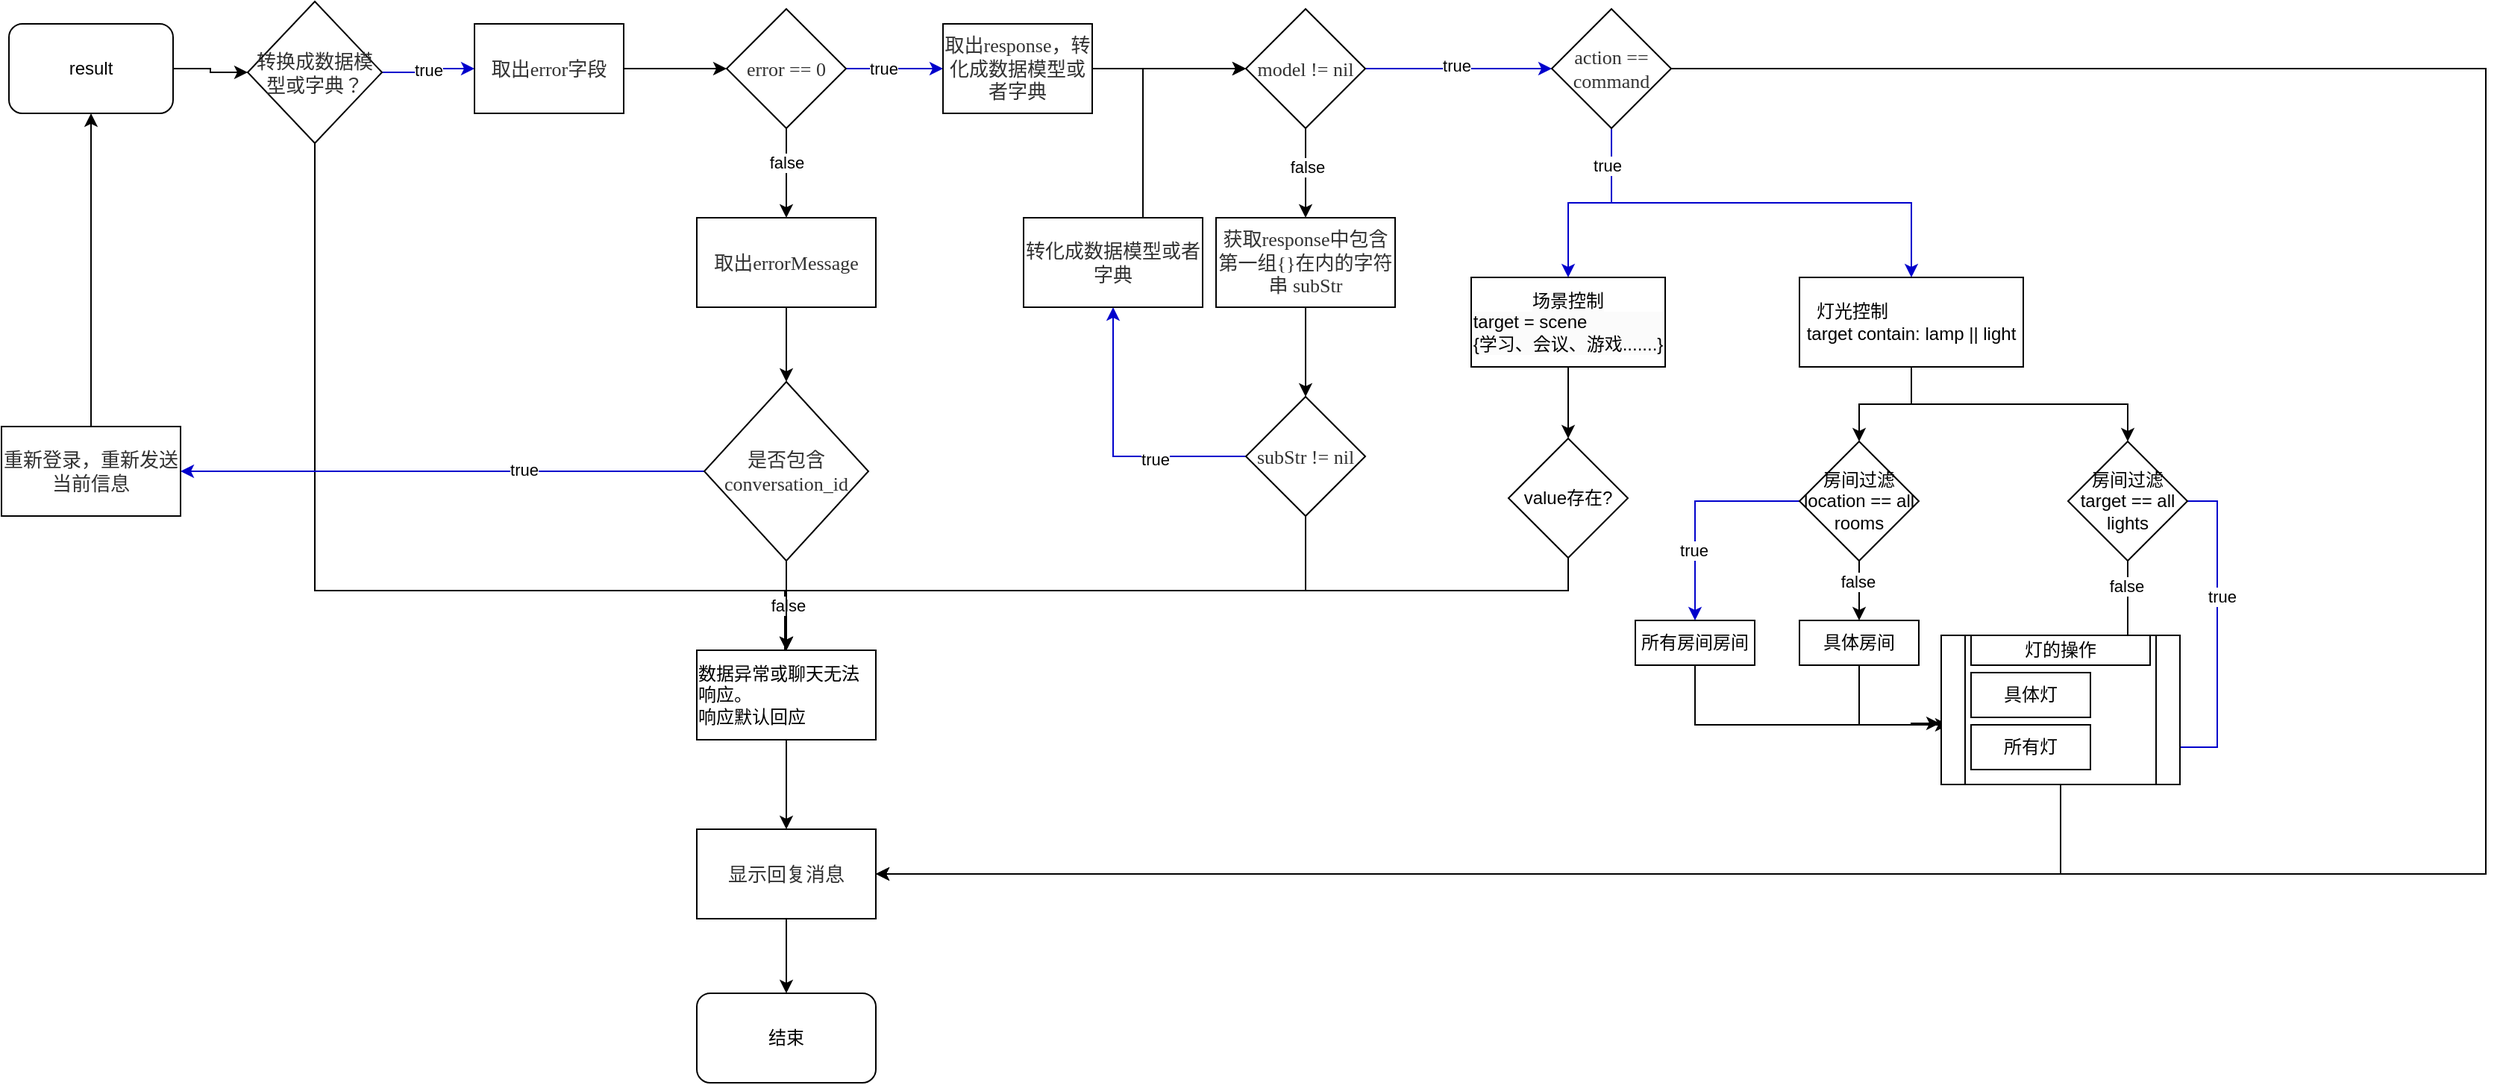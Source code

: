 <mxfile version="21.2.9" type="github">
  <diagram name="Page-1" id="74e2e168-ea6b-b213-b513-2b3c1d86103e">
    <mxGraphModel dx="1620" dy="746" grid="1" gridSize="10" guides="1" tooltips="1" connect="1" arrows="1" fold="1" page="1" pageScale="1" pageWidth="1100" pageHeight="850" background="none" math="0" shadow="0">
      <root>
        <mxCell id="0" />
        <mxCell id="1" parent="0" />
        <mxCell id="n0jJVnxUDAGsLWo01qbZ-8" value="" style="edgeStyle=orthogonalEdgeStyle;rounded=0;orthogonalLoop=1;jettySize=auto;html=1;" edge="1" parent="1" source="n0jJVnxUDAGsLWo01qbZ-2" target="n0jJVnxUDAGsLWo01qbZ-5">
          <mxGeometry relative="1" as="geometry" />
        </mxCell>
        <mxCell id="n0jJVnxUDAGsLWo01qbZ-2" value="result" style="rounded=1;whiteSpace=wrap;html=1;" vertex="1" parent="1">
          <mxGeometry x="60" y="40" width="110" height="60" as="geometry" />
        </mxCell>
        <mxCell id="n0jJVnxUDAGsLWo01qbZ-11" value="true" style="edgeStyle=orthogonalEdgeStyle;rounded=0;orthogonalLoop=1;jettySize=auto;html=1;strokeColor=#0000CC;" edge="1" parent="1" source="n0jJVnxUDAGsLWo01qbZ-5" target="n0jJVnxUDAGsLWo01qbZ-9">
          <mxGeometry relative="1" as="geometry" />
        </mxCell>
        <mxCell id="n0jJVnxUDAGsLWo01qbZ-34" style="edgeStyle=orthogonalEdgeStyle;rounded=0;orthogonalLoop=1;jettySize=auto;html=1;entryX=0;entryY=0.5;entryDx=0;entryDy=0;" edge="1" parent="1" source="n0jJVnxUDAGsLWo01qbZ-5" target="n0jJVnxUDAGsLWo01qbZ-28">
          <mxGeometry relative="1" as="geometry">
            <Array as="points">
              <mxPoint x="265" y="420" />
              <mxPoint x="580" y="420" />
              <mxPoint x="580" y="490" />
            </Array>
          </mxGeometry>
        </mxCell>
        <mxCell id="n0jJVnxUDAGsLWo01qbZ-5" value="&lt;meta charset=&quot;utf-8&quot;&gt;&lt;span style=&quot;color: rgb(50, 50, 50); font-family: 微软雅黑; font-size: 13px; font-style: normal; font-variant-ligatures: normal; font-variant-caps: normal; font-weight: 400; letter-spacing: normal; orphans: 2; text-align: center; text-indent: 0px; text-transform: none; widows: 2; word-spacing: 0px; -webkit-text-stroke-width: 0px; caret-color: rgb(50, 50, 50); background-color: rgba(255, 255, 255, 0.01); text-decoration-thickness: initial; text-decoration-style: initial; text-decoration-color: initial; float: none; display: inline !important;&quot;&gt;转换成数据模型或字典？&lt;/span&gt;" style="rhombus;whiteSpace=wrap;html=1;" vertex="1" parent="1">
          <mxGeometry x="220" y="25" width="90" height="95" as="geometry" />
        </mxCell>
        <mxCell id="n0jJVnxUDAGsLWo01qbZ-17" value="" style="edgeStyle=orthogonalEdgeStyle;rounded=0;orthogonalLoop=1;jettySize=auto;html=1;" edge="1" parent="1" source="n0jJVnxUDAGsLWo01qbZ-9" target="n0jJVnxUDAGsLWo01qbZ-12">
          <mxGeometry relative="1" as="geometry" />
        </mxCell>
        <mxCell id="n0jJVnxUDAGsLWo01qbZ-9" value="&lt;meta charset=&quot;utf-8&quot;&gt;&lt;span style=&quot;caret-color: rgb(50, 50, 50); color: rgb(50, 50, 50); font-family: 微软雅黑; font-size: 13px; font-style: normal; font-variant-caps: normal; font-weight: 400; letter-spacing: normal; text-align: center; text-indent: 0px; text-transform: none; word-spacing: 0px; text-size-adjust: auto; -webkit-text-stroke-width: 0px; background-color: rgba(255, 255, 255, 0.01); text-decoration: none; float: none; display: inline !important;&quot;&gt;取出error字段&lt;/span&gt;" style="rounded=0;whiteSpace=wrap;html=1;" vertex="1" parent="1">
          <mxGeometry x="372" y="40" width="100" height="60" as="geometry" />
        </mxCell>
        <mxCell id="n0jJVnxUDAGsLWo01qbZ-18" value="" style="edgeStyle=orthogonalEdgeStyle;rounded=0;orthogonalLoop=1;jettySize=auto;html=1;strokeColor=#0000CC;" edge="1" parent="1" source="n0jJVnxUDAGsLWo01qbZ-12" target="n0jJVnxUDAGsLWo01qbZ-13">
          <mxGeometry relative="1" as="geometry" />
        </mxCell>
        <mxCell id="n0jJVnxUDAGsLWo01qbZ-48" value="true" style="edgeLabel;html=1;align=center;verticalAlign=middle;resizable=0;points=[];" vertex="1" connectable="0" parent="n0jJVnxUDAGsLWo01qbZ-18">
          <mxGeometry x="-0.231" relative="1" as="geometry">
            <mxPoint as="offset" />
          </mxGeometry>
        </mxCell>
        <mxCell id="n0jJVnxUDAGsLWo01qbZ-22" value="" style="edgeStyle=orthogonalEdgeStyle;rounded=0;orthogonalLoop=1;jettySize=auto;html=1;" edge="1" parent="1" source="n0jJVnxUDAGsLWo01qbZ-12" target="n0jJVnxUDAGsLWo01qbZ-21">
          <mxGeometry relative="1" as="geometry" />
        </mxCell>
        <mxCell id="n0jJVnxUDAGsLWo01qbZ-52" value="false" style="edgeLabel;html=1;align=center;verticalAlign=middle;resizable=0;points=[];" vertex="1" connectable="0" parent="n0jJVnxUDAGsLWo01qbZ-22">
          <mxGeometry x="-0.233" relative="1" as="geometry">
            <mxPoint as="offset" />
          </mxGeometry>
        </mxCell>
        <mxCell id="n0jJVnxUDAGsLWo01qbZ-12" value="&lt;meta charset=&quot;utf-8&quot;&gt;&lt;span style=&quot;caret-color: rgb(50, 50, 50); color: rgb(50, 50, 50); font-family: 微软雅黑; font-size: 13px; font-style: normal; font-variant-caps: normal; font-weight: 400; letter-spacing: normal; text-align: center; text-indent: 0px; text-transform: none; word-spacing: 0px; text-size-adjust: auto; -webkit-text-stroke-width: 0px; background-color: rgba(255, 255, 255, 0.01); text-decoration: none; float: none; display: inline !important;&quot;&gt;error == 0&lt;/span&gt;" style="rhombus;whiteSpace=wrap;html=1;" vertex="1" parent="1">
          <mxGeometry x="541" y="30" width="80" height="80" as="geometry" />
        </mxCell>
        <mxCell id="n0jJVnxUDAGsLWo01qbZ-19" value="" style="edgeStyle=orthogonalEdgeStyle;rounded=0;orthogonalLoop=1;jettySize=auto;html=1;" edge="1" parent="1" source="n0jJVnxUDAGsLWo01qbZ-13" target="n0jJVnxUDAGsLWo01qbZ-14">
          <mxGeometry relative="1" as="geometry" />
        </mxCell>
        <mxCell id="n0jJVnxUDAGsLWo01qbZ-13" value="&lt;meta charset=&quot;utf-8&quot;&gt;&lt;span style=&quot;caret-color: rgb(50, 50, 50); color: rgb(50, 50, 50); font-family: 微软雅黑; font-size: 13px; font-style: normal; font-variant-caps: normal; font-weight: 400; letter-spacing: normal; text-align: center; text-indent: 0px; text-transform: none; word-spacing: 0px; text-size-adjust: auto; -webkit-text-stroke-width: 0px; background-color: rgba(255, 255, 255, 0.01); text-decoration: none; float: none; display: inline !important;&quot;&gt;取出response，转化成数据模型或者字典&lt;/span&gt;" style="rounded=0;whiteSpace=wrap;html=1;" vertex="1" parent="1">
          <mxGeometry x="686" y="40" width="100" height="60" as="geometry" />
        </mxCell>
        <mxCell id="n0jJVnxUDAGsLWo01qbZ-20" value="" style="edgeStyle=orthogonalEdgeStyle;rounded=0;orthogonalLoop=1;jettySize=auto;html=1;strokeColor=#0000CC;" edge="1" parent="1" source="n0jJVnxUDAGsLWo01qbZ-14" target="n0jJVnxUDAGsLWo01qbZ-15">
          <mxGeometry relative="1" as="geometry" />
        </mxCell>
        <mxCell id="n0jJVnxUDAGsLWo01qbZ-49" value="true" style="edgeLabel;html=1;align=center;verticalAlign=middle;resizable=0;points=[];" vertex="1" connectable="0" parent="n0jJVnxUDAGsLWo01qbZ-20">
          <mxGeometry x="-0.024" y="2" relative="1" as="geometry">
            <mxPoint as="offset" />
          </mxGeometry>
        </mxCell>
        <mxCell id="n0jJVnxUDAGsLWo01qbZ-40" value="" style="edgeStyle=orthogonalEdgeStyle;rounded=0;orthogonalLoop=1;jettySize=auto;html=1;" edge="1" parent="1" source="n0jJVnxUDAGsLWo01qbZ-14" target="n0jJVnxUDAGsLWo01qbZ-39">
          <mxGeometry relative="1" as="geometry" />
        </mxCell>
        <mxCell id="n0jJVnxUDAGsLWo01qbZ-53" value="false" style="edgeLabel;html=1;align=center;verticalAlign=middle;resizable=0;points=[];" vertex="1" connectable="0" parent="n0jJVnxUDAGsLWo01qbZ-40">
          <mxGeometry x="-0.133" y="1" relative="1" as="geometry">
            <mxPoint as="offset" />
          </mxGeometry>
        </mxCell>
        <mxCell id="n0jJVnxUDAGsLWo01qbZ-14" value="&lt;meta charset=&quot;utf-8&quot;&gt;&lt;span style=&quot;caret-color: rgb(50, 50, 50); color: rgb(50, 50, 50); font-family: 微软雅黑; font-size: 13px; font-style: normal; font-variant-caps: normal; font-weight: 400; letter-spacing: normal; text-align: center; text-indent: 0px; text-transform: none; word-spacing: 0px; text-size-adjust: auto; -webkit-text-stroke-width: 0px; background-color: rgba(255, 255, 255, 0.01); text-decoration: none; float: none; display: inline !important;&quot;&gt;model != nil&lt;/span&gt;" style="rhombus;whiteSpace=wrap;html=1;" vertex="1" parent="1">
          <mxGeometry x="889" y="30" width="80" height="80" as="geometry" />
        </mxCell>
        <mxCell id="n0jJVnxUDAGsLWo01qbZ-69" style="edgeStyle=orthogonalEdgeStyle;rounded=0;orthogonalLoop=1;jettySize=auto;html=1;exitX=0.5;exitY=1;exitDx=0;exitDy=0;entryX=0.5;entryY=0;entryDx=0;entryDy=0;strokeColor=#0000CC;" edge="1" parent="1" source="n0jJVnxUDAGsLWo01qbZ-15" target="n0jJVnxUDAGsLWo01qbZ-60">
          <mxGeometry relative="1" as="geometry" />
        </mxCell>
        <mxCell id="n0jJVnxUDAGsLWo01qbZ-70" style="edgeStyle=orthogonalEdgeStyle;rounded=0;orthogonalLoop=1;jettySize=auto;html=1;exitX=0.5;exitY=1;exitDx=0;exitDy=0;entryX=0.5;entryY=0;entryDx=0;entryDy=0;strokeColor=#0000CC;" edge="1" parent="1" source="n0jJVnxUDAGsLWo01qbZ-15" target="n0jJVnxUDAGsLWo01qbZ-61">
          <mxGeometry relative="1" as="geometry" />
        </mxCell>
        <mxCell id="n0jJVnxUDAGsLWo01qbZ-72" value="true" style="edgeLabel;html=1;align=center;verticalAlign=middle;resizable=0;points=[];" vertex="1" connectable="0" parent="n0jJVnxUDAGsLWo01qbZ-70">
          <mxGeometry x="-0.834" y="-3" relative="1" as="geometry">
            <mxPoint as="offset" />
          </mxGeometry>
        </mxCell>
        <mxCell id="n0jJVnxUDAGsLWo01qbZ-73" style="edgeStyle=orthogonalEdgeStyle;rounded=0;orthogonalLoop=1;jettySize=auto;html=1;exitX=1;exitY=0.5;exitDx=0;exitDy=0;entryX=1;entryY=0.5;entryDx=0;entryDy=0;" edge="1" parent="1" source="n0jJVnxUDAGsLWo01qbZ-15" target="n0jJVnxUDAGsLWo01qbZ-35">
          <mxGeometry relative="1" as="geometry">
            <Array as="points">
              <mxPoint x="1720" y="70" />
              <mxPoint x="1720" y="610" />
            </Array>
          </mxGeometry>
        </mxCell>
        <mxCell id="n0jJVnxUDAGsLWo01qbZ-15" value="&lt;meta charset=&quot;utf-8&quot;&gt;&lt;span style=&quot;caret-color: rgb(50, 50, 50); color: rgb(50, 50, 50); font-family: 微软雅黑; font-size: 13px; font-style: normal; font-variant-caps: normal; font-weight: 400; letter-spacing: normal; text-align: center; text-indent: 0px; text-transform: none; word-spacing: 0px; text-size-adjust: auto; -webkit-text-stroke-width: 0px; background-color: rgba(255, 255, 255, 0.01); text-decoration: none; float: none; display: inline !important;&quot;&gt;action == command&lt;/span&gt;" style="rhombus;whiteSpace=wrap;html=1;" vertex="1" parent="1">
          <mxGeometry x="1094" y="30" width="80" height="80" as="geometry" />
        </mxCell>
        <mxCell id="n0jJVnxUDAGsLWo01qbZ-24" value="" style="edgeStyle=orthogonalEdgeStyle;rounded=0;orthogonalLoop=1;jettySize=auto;html=1;" edge="1" parent="1" source="n0jJVnxUDAGsLWo01qbZ-21" target="n0jJVnxUDAGsLWo01qbZ-23">
          <mxGeometry relative="1" as="geometry" />
        </mxCell>
        <mxCell id="n0jJVnxUDAGsLWo01qbZ-21" value="&lt;meta charset=&quot;utf-8&quot;&gt;&lt;span style=&quot;caret-color: rgb(50, 50, 50); color: rgb(50, 50, 50); font-family: 微软雅黑; font-size: 13px; font-style: normal; font-variant-caps: normal; font-weight: 400; letter-spacing: normal; text-align: center; text-indent: 0px; text-transform: none; word-spacing: 0px; text-size-adjust: auto; -webkit-text-stroke-width: 0px; background-color: rgba(255, 255, 255, 0.01); text-decoration: none; float: none; display: inline !important;&quot;&gt;取出errorMessage&lt;/span&gt;" style="rounded=0;whiteSpace=wrap;html=1;" vertex="1" parent="1">
          <mxGeometry x="521" y="170" width="120" height="60" as="geometry" />
        </mxCell>
        <mxCell id="n0jJVnxUDAGsLWo01qbZ-26" value="" style="edgeStyle=orthogonalEdgeStyle;rounded=0;orthogonalLoop=1;jettySize=auto;html=1;strokeColor=#0000CC;" edge="1" parent="1" source="n0jJVnxUDAGsLWo01qbZ-23" target="n0jJVnxUDAGsLWo01qbZ-25">
          <mxGeometry relative="1" as="geometry" />
        </mxCell>
        <mxCell id="n0jJVnxUDAGsLWo01qbZ-50" value="true" style="edgeLabel;html=1;align=center;verticalAlign=middle;resizable=0;points=[];" vertex="1" connectable="0" parent="n0jJVnxUDAGsLWo01qbZ-26">
          <mxGeometry x="-0.31" y="-1" relative="1" as="geometry">
            <mxPoint as="offset" />
          </mxGeometry>
        </mxCell>
        <mxCell id="n0jJVnxUDAGsLWo01qbZ-29" value="" style="edgeStyle=orthogonalEdgeStyle;rounded=0;orthogonalLoop=1;jettySize=auto;html=1;" edge="1" parent="1" source="n0jJVnxUDAGsLWo01qbZ-23" target="n0jJVnxUDAGsLWo01qbZ-28">
          <mxGeometry relative="1" as="geometry" />
        </mxCell>
        <mxCell id="n0jJVnxUDAGsLWo01qbZ-51" value="" style="edgeStyle=orthogonalEdgeStyle;rounded=0;orthogonalLoop=1;jettySize=auto;html=1;" edge="1" parent="1" source="n0jJVnxUDAGsLWo01qbZ-23" target="n0jJVnxUDAGsLWo01qbZ-28">
          <mxGeometry relative="1" as="geometry" />
        </mxCell>
        <mxCell id="n0jJVnxUDAGsLWo01qbZ-23" value="&lt;meta charset=&quot;utf-8&quot;&gt;&lt;span style=&quot;caret-color: rgb(50, 50, 50); color: rgb(50, 50, 50); font-family: 微软雅黑; font-size: 13px; font-style: normal; font-variant-caps: normal; font-weight: 400; letter-spacing: normal; text-align: center; text-indent: 0px; text-transform: none; word-spacing: 0px; text-size-adjust: auto; -webkit-text-stroke-width: 0px; background-color: rgba(255, 255, 255, 0.01); text-decoration: none; float: none; display: inline !important;&quot;&gt;是否包含conversation_id&lt;/span&gt;" style="rhombus;whiteSpace=wrap;html=1;" vertex="1" parent="1">
          <mxGeometry x="526" y="280" width="110" height="120" as="geometry" />
        </mxCell>
        <mxCell id="n0jJVnxUDAGsLWo01qbZ-27" style="edgeStyle=orthogonalEdgeStyle;rounded=0;orthogonalLoop=1;jettySize=auto;html=1;entryX=0.5;entryY=1;entryDx=0;entryDy=0;" edge="1" parent="1" source="n0jJVnxUDAGsLWo01qbZ-25" target="n0jJVnxUDAGsLWo01qbZ-2">
          <mxGeometry relative="1" as="geometry" />
        </mxCell>
        <mxCell id="n0jJVnxUDAGsLWo01qbZ-25" value="&lt;meta charset=&quot;utf-8&quot;&gt;&lt;span style=&quot;caret-color: rgb(50, 50, 50); color: rgb(50, 50, 50); font-family: 微软雅黑; font-size: 13px; font-style: normal; font-variant-caps: normal; font-weight: 400; letter-spacing: normal; text-align: center; text-indent: 0px; text-transform: none; word-spacing: 0px; text-size-adjust: auto; -webkit-text-stroke-width: 0px; background-color: rgba(255, 255, 255, 0.01); text-decoration: none; float: none; display: inline !important;&quot;&gt;重新登录，重新发送当前信息&lt;/span&gt;" style="rounded=0;whiteSpace=wrap;html=1;" vertex="1" parent="1">
          <mxGeometry x="55" y="310" width="120" height="60" as="geometry" />
        </mxCell>
        <mxCell id="n0jJVnxUDAGsLWo01qbZ-36" value="" style="edgeStyle=orthogonalEdgeStyle;rounded=0;orthogonalLoop=1;jettySize=auto;html=1;" edge="1" parent="1" source="n0jJVnxUDAGsLWo01qbZ-28" target="n0jJVnxUDAGsLWo01qbZ-35">
          <mxGeometry relative="1" as="geometry" />
        </mxCell>
        <mxCell id="n0jJVnxUDAGsLWo01qbZ-28" value="&lt;meta charset=&quot;utf-8&quot;&gt;&lt;div style=&quot;caret-color: rgb(0, 0, 0); color: rgb(0, 0, 0); font-style: normal; font-variant-caps: normal; font-weight: 400; letter-spacing: normal; text-align: start; text-indent: 0px; text-transform: none; word-spacing: 0px; text-size-adjust: auto; -webkit-text-stroke-width: 0px; text-decoration: none;&quot; class=&quot;mind-clipboard&quot;&gt;数据异常或聊天无法响应。&lt;div&gt;响应默认回应&lt;/div&gt;&lt;/div&gt;" style="rounded=0;whiteSpace=wrap;html=1;" vertex="1" parent="1">
          <mxGeometry x="521" y="460" width="120" height="60" as="geometry" />
        </mxCell>
        <mxCell id="n0jJVnxUDAGsLWo01qbZ-38" value="" style="edgeStyle=orthogonalEdgeStyle;rounded=0;orthogonalLoop=1;jettySize=auto;html=1;" edge="1" parent="1" source="n0jJVnxUDAGsLWo01qbZ-35" target="n0jJVnxUDAGsLWo01qbZ-37">
          <mxGeometry relative="1" as="geometry" />
        </mxCell>
        <mxCell id="n0jJVnxUDAGsLWo01qbZ-35" value="&lt;meta charset=&quot;utf-8&quot;&gt;&lt;span style=&quot;caret-color: rgb(50, 50, 50); color: rgb(50, 50, 50); font-family: 微软雅黑; font-size: 13px; font-style: normal; font-variant-caps: normal; font-weight: 400; letter-spacing: normal; text-align: center; text-indent: 0px; text-transform: none; word-spacing: 0px; text-size-adjust: auto; -webkit-text-stroke-width: 0px; background-color: rgba(255, 255, 255, 0.01); text-decoration: none; float: none; display: inline !important;&quot;&gt;显示回复消息&lt;/span&gt;" style="rounded=0;whiteSpace=wrap;html=1;" vertex="1" parent="1">
          <mxGeometry x="521" y="580" width="120" height="60" as="geometry" />
        </mxCell>
        <mxCell id="n0jJVnxUDAGsLWo01qbZ-37" value="结束" style="rounded=1;whiteSpace=wrap;html=1;" vertex="1" parent="1">
          <mxGeometry x="521" y="690" width="120" height="60" as="geometry" />
        </mxCell>
        <mxCell id="n0jJVnxUDAGsLWo01qbZ-42" value="" style="edgeStyle=orthogonalEdgeStyle;rounded=0;orthogonalLoop=1;jettySize=auto;html=1;" edge="1" parent="1" source="n0jJVnxUDAGsLWo01qbZ-39" target="n0jJVnxUDAGsLWo01qbZ-41">
          <mxGeometry relative="1" as="geometry" />
        </mxCell>
        <mxCell id="n0jJVnxUDAGsLWo01qbZ-39" value="&lt;span style=&quot;caret-color: rgb(50, 50, 50); color: rgb(50, 50, 50); font-family: 微软雅黑; font-size: 13px; font-style: normal; font-variant-caps: normal; font-weight: 400; letter-spacing: normal; text-align: center; text-indent: 0px; text-transform: none; word-spacing: 0px; text-size-adjust: auto; -webkit-text-stroke-width: 0px; background-color: rgba(255, 255, 255, 0.01); text-decoration: none; float: none; display: inline !important;&quot;&gt;获取response中包含第一组{}在内的字符串 subStr&lt;/span&gt;" style="rounded=0;whiteSpace=wrap;html=1;" vertex="1" parent="1">
          <mxGeometry x="869" y="170" width="120" height="60" as="geometry" />
        </mxCell>
        <mxCell id="n0jJVnxUDAGsLWo01qbZ-45" style="edgeStyle=orthogonalEdgeStyle;rounded=0;orthogonalLoop=1;jettySize=auto;html=1;entryX=0.5;entryY=1;entryDx=0;entryDy=0;strokeColor=#0000CC;" edge="1" parent="1" source="n0jJVnxUDAGsLWo01qbZ-41" target="n0jJVnxUDAGsLWo01qbZ-44">
          <mxGeometry relative="1" as="geometry" />
        </mxCell>
        <mxCell id="n0jJVnxUDAGsLWo01qbZ-54" value="true" style="edgeLabel;html=1;align=center;verticalAlign=middle;resizable=0;points=[];" vertex="1" connectable="0" parent="n0jJVnxUDAGsLWo01qbZ-45">
          <mxGeometry x="-0.354" y="2" relative="1" as="geometry">
            <mxPoint as="offset" />
          </mxGeometry>
        </mxCell>
        <mxCell id="n0jJVnxUDAGsLWo01qbZ-55" style="edgeStyle=orthogonalEdgeStyle;rounded=0;orthogonalLoop=1;jettySize=auto;html=1;" edge="1" parent="1" source="n0jJVnxUDAGsLWo01qbZ-41" target="n0jJVnxUDAGsLWo01qbZ-28">
          <mxGeometry relative="1" as="geometry">
            <Array as="points">
              <mxPoint x="929" y="420" />
              <mxPoint x="581" y="420" />
            </Array>
          </mxGeometry>
        </mxCell>
        <mxCell id="n0jJVnxUDAGsLWo01qbZ-56" value="false" style="edgeLabel;html=1;align=center;verticalAlign=middle;resizable=0;points=[];" vertex="1" connectable="0" parent="n0jJVnxUDAGsLWo01qbZ-55">
          <mxGeometry x="0.863" y="1" relative="1" as="geometry">
            <mxPoint as="offset" />
          </mxGeometry>
        </mxCell>
        <mxCell id="n0jJVnxUDAGsLWo01qbZ-41" value="&lt;span style=&quot;caret-color: rgb(50, 50, 50); color: rgb(50, 50, 50); font-family: 微软雅黑; font-size: 13px; font-style: normal; font-variant-caps: normal; font-weight: 400; letter-spacing: normal; text-align: center; text-indent: 0px; text-transform: none; word-spacing: 0px; text-size-adjust: auto; -webkit-text-stroke-width: 0px; background-color: rgba(255, 255, 255, 0.01); text-decoration: none; float: none; display: inline !important;&quot;&gt;subStr != nil&lt;/span&gt;" style="rhombus;whiteSpace=wrap;html=1;" vertex="1" parent="1">
          <mxGeometry x="889" y="290" width="80" height="80" as="geometry" />
        </mxCell>
        <mxCell id="n0jJVnxUDAGsLWo01qbZ-46" style="edgeStyle=orthogonalEdgeStyle;rounded=0;orthogonalLoop=1;jettySize=auto;html=1;entryX=0;entryY=0.5;entryDx=0;entryDy=0;" edge="1" parent="1" target="n0jJVnxUDAGsLWo01qbZ-14">
          <mxGeometry relative="1" as="geometry">
            <mxPoint x="810" y="170" as="sourcePoint" />
            <Array as="points">
              <mxPoint x="820" y="170" />
              <mxPoint x="820" y="70" />
            </Array>
          </mxGeometry>
        </mxCell>
        <mxCell id="n0jJVnxUDAGsLWo01qbZ-44" value="&lt;meta charset=&quot;utf-8&quot;&gt;&lt;span style=&quot;caret-color: rgb(50, 50, 50); color: rgb(50, 50, 50); font-family: 微软雅黑; font-size: 13px; font-style: normal; font-variant-caps: normal; font-weight: 400; letter-spacing: normal; text-align: center; text-indent: 0px; text-transform: none; word-spacing: 0px; text-size-adjust: auto; -webkit-text-stroke-width: 0px; background-color: rgba(255, 255, 255, 0.01); text-decoration: none; float: none; display: inline !important;&quot;&gt;转化成数据模型或者字典&lt;/span&gt;" style="rounded=0;whiteSpace=wrap;html=1;" vertex="1" parent="1">
          <mxGeometry x="740" y="170" width="120" height="60" as="geometry" />
        </mxCell>
        <mxCell id="n0jJVnxUDAGsLWo01qbZ-67" value="" style="edgeStyle=orthogonalEdgeStyle;rounded=0;orthogonalLoop=1;jettySize=auto;html=1;" edge="1" parent="1" source="n0jJVnxUDAGsLWo01qbZ-60" target="n0jJVnxUDAGsLWo01qbZ-66">
          <mxGeometry relative="1" as="geometry" />
        </mxCell>
        <mxCell id="n0jJVnxUDAGsLWo01qbZ-60" value="&lt;meta charset=&quot;utf-8&quot;&gt;&lt;span style=&quot;color: rgb(0, 0, 0); font-family: Helvetica; font-size: 12px; font-style: normal; font-variant-ligatures: normal; font-variant-caps: normal; font-weight: 400; letter-spacing: normal; orphans: 2; text-align: start; text-indent: 0px; text-transform: none; widows: 2; word-spacing: 0px; -webkit-text-stroke-width: 0px; caret-color: rgb(0, 0, 0); background-color: rgb(251, 251, 251); text-decoration-thickness: initial; text-decoration-style: initial; text-decoration-color: initial; float: none; display: inline !important;&quot;&gt;场景控制&lt;/span&gt;&lt;div style=&quot;border-color: var(--border-color); color: rgb(0, 0, 0); font-family: Helvetica; font-size: 12px; font-style: normal; font-variant-ligatures: normal; font-variant-caps: normal; font-weight: 400; letter-spacing: normal; orphans: 2; text-align: start; text-indent: 0px; text-transform: none; widows: 2; word-spacing: 0px; -webkit-text-stroke-width: 0px; caret-color: rgb(0, 0, 0); background-color: rgb(251, 251, 251); text-decoration-thickness: initial; text-decoration-style: initial; text-decoration-color: initial;&quot;&gt;target =&amp;nbsp;scene&lt;/div&gt;&lt;div style=&quot;border-color: var(--border-color); color: rgb(0, 0, 0); font-family: Helvetica; font-size: 12px; font-style: normal; font-variant-ligatures: normal; font-variant-caps: normal; font-weight: 400; letter-spacing: normal; orphans: 2; text-align: start; text-indent: 0px; text-transform: none; widows: 2; word-spacing: 0px; -webkit-text-stroke-width: 0px; caret-color: rgb(0, 0, 0); background-color: rgb(251, 251, 251); text-decoration-thickness: initial; text-decoration-style: initial; text-decoration-color: initial;&quot;&gt;{学习、会议、游戏.......}&lt;/div&gt;" style="rounded=0;whiteSpace=wrap;html=1;" vertex="1" parent="1">
          <mxGeometry x="1040" y="210" width="130" height="60" as="geometry" />
        </mxCell>
        <mxCell id="n0jJVnxUDAGsLWo01qbZ-76" style="edgeStyle=orthogonalEdgeStyle;rounded=0;orthogonalLoop=1;jettySize=auto;html=1;entryX=0.5;entryY=0;entryDx=0;entryDy=0;" edge="1" parent="1" source="n0jJVnxUDAGsLWo01qbZ-61" target="n0jJVnxUDAGsLWo01qbZ-74">
          <mxGeometry relative="1" as="geometry" />
        </mxCell>
        <mxCell id="n0jJVnxUDAGsLWo01qbZ-77" style="edgeStyle=orthogonalEdgeStyle;rounded=0;orthogonalLoop=1;jettySize=auto;html=1;exitX=0.5;exitY=1;exitDx=0;exitDy=0;entryX=0.5;entryY=0;entryDx=0;entryDy=0;" edge="1" parent="1" source="n0jJVnxUDAGsLWo01qbZ-61" target="n0jJVnxUDAGsLWo01qbZ-75">
          <mxGeometry relative="1" as="geometry" />
        </mxCell>
        <mxCell id="n0jJVnxUDAGsLWo01qbZ-61" value="&lt;div style=&quot;caret-color: rgb(0, 0, 0); color: rgb(0, 0, 0); font-style: normal; font-variant-caps: normal; font-weight: 400; letter-spacing: normal; text-align: start; text-indent: 0px; text-transform: none; word-spacing: 0px; text-size-adjust: auto; -webkit-text-stroke-width: 0px; text-decoration: none;&quot; class=&quot;mind-clipboard&quot;&gt;&lt;span style=&quot;white-space: pre;&quot;&gt;	&lt;span style=&quot;white-space: pre;&quot;&gt;	&lt;/span&gt;&lt;/span&gt;灯光控制&lt;div&gt;target contain: lamp || light&lt;/div&gt;&lt;/div&gt;" style="rounded=0;whiteSpace=wrap;html=1;" vertex="1" parent="1">
          <mxGeometry x="1260" y="210" width="150" height="60" as="geometry" />
        </mxCell>
        <mxCell id="n0jJVnxUDAGsLWo01qbZ-71" style="edgeStyle=orthogonalEdgeStyle;rounded=0;orthogonalLoop=1;jettySize=auto;html=1;exitX=0.5;exitY=1;exitDx=0;exitDy=0;entryX=0.5;entryY=0;entryDx=0;entryDy=0;" edge="1" parent="1" source="n0jJVnxUDAGsLWo01qbZ-66" target="n0jJVnxUDAGsLWo01qbZ-28">
          <mxGeometry relative="1" as="geometry">
            <Array as="points">
              <mxPoint x="581" y="420" />
            </Array>
          </mxGeometry>
        </mxCell>
        <mxCell id="n0jJVnxUDAGsLWo01qbZ-66" value="value存在?" style="rhombus;whiteSpace=wrap;html=1;" vertex="1" parent="1">
          <mxGeometry x="1065" y="318" width="80" height="80" as="geometry" />
        </mxCell>
        <mxCell id="n0jJVnxUDAGsLWo01qbZ-80" style="edgeStyle=orthogonalEdgeStyle;rounded=0;orthogonalLoop=1;jettySize=auto;html=1;strokeColor=#0000CC;" edge="1" parent="1" source="n0jJVnxUDAGsLWo01qbZ-74" target="n0jJVnxUDAGsLWo01qbZ-79">
          <mxGeometry relative="1" as="geometry" />
        </mxCell>
        <mxCell id="n0jJVnxUDAGsLWo01qbZ-83" value="true" style="edgeLabel;html=1;align=center;verticalAlign=middle;resizable=0;points=[];" vertex="1" connectable="0" parent="n0jJVnxUDAGsLWo01qbZ-80">
          <mxGeometry x="0.373" y="-1" relative="1" as="geometry">
            <mxPoint as="offset" />
          </mxGeometry>
        </mxCell>
        <mxCell id="n0jJVnxUDAGsLWo01qbZ-81" style="edgeStyle=orthogonalEdgeStyle;rounded=0;orthogonalLoop=1;jettySize=auto;html=1;exitX=0.5;exitY=1;exitDx=0;exitDy=0;entryX=0.5;entryY=0;entryDx=0;entryDy=0;" edge="1" parent="1" source="n0jJVnxUDAGsLWo01qbZ-74" target="n0jJVnxUDAGsLWo01qbZ-78">
          <mxGeometry relative="1" as="geometry" />
        </mxCell>
        <mxCell id="n0jJVnxUDAGsLWo01qbZ-82" value="false" style="edgeLabel;html=1;align=center;verticalAlign=middle;resizable=0;points=[];" vertex="1" connectable="0" parent="n0jJVnxUDAGsLWo01qbZ-81">
          <mxGeometry x="-0.3" y="-1" relative="1" as="geometry">
            <mxPoint as="offset" />
          </mxGeometry>
        </mxCell>
        <mxCell id="n0jJVnxUDAGsLWo01qbZ-74" value="房间过滤&lt;br&gt;location == all rooms" style="rhombus;whiteSpace=wrap;html=1;" vertex="1" parent="1">
          <mxGeometry x="1260" y="320" width="80" height="80" as="geometry" />
        </mxCell>
        <mxCell id="n0jJVnxUDAGsLWo01qbZ-95" style="edgeStyle=orthogonalEdgeStyle;rounded=0;orthogonalLoop=1;jettySize=auto;html=1;exitX=1;exitY=0.5;exitDx=0;exitDy=0;entryX=1;entryY=0.5;entryDx=0;entryDy=0;strokeColor=#0000cc;" edge="1" parent="1" source="n0jJVnxUDAGsLWo01qbZ-75" target="n0jJVnxUDAGsLWo01qbZ-87">
          <mxGeometry relative="1" as="geometry" />
        </mxCell>
        <mxCell id="n0jJVnxUDAGsLWo01qbZ-96" value="true" style="edgeLabel;html=1;align=center;verticalAlign=middle;resizable=0;points=[];" vertex="1" connectable="0" parent="n0jJVnxUDAGsLWo01qbZ-95">
          <mxGeometry x="-0.378" y="3" relative="1" as="geometry">
            <mxPoint as="offset" />
          </mxGeometry>
        </mxCell>
        <mxCell id="n0jJVnxUDAGsLWo01qbZ-97" style="edgeStyle=orthogonalEdgeStyle;rounded=0;orthogonalLoop=1;jettySize=auto;html=1;entryX=1;entryY=0.5;entryDx=0;entryDy=0;" edge="1" parent="1" source="n0jJVnxUDAGsLWo01qbZ-75" target="n0jJVnxUDAGsLWo01qbZ-86">
          <mxGeometry relative="1" as="geometry" />
        </mxCell>
        <mxCell id="n0jJVnxUDAGsLWo01qbZ-98" value="false" style="edgeLabel;html=1;align=center;verticalAlign=middle;resizable=0;points=[];" vertex="1" connectable="0" parent="n0jJVnxUDAGsLWo01qbZ-97">
          <mxGeometry x="-0.704" y="-1" relative="1" as="geometry">
            <mxPoint as="offset" />
          </mxGeometry>
        </mxCell>
        <mxCell id="n0jJVnxUDAGsLWo01qbZ-75" value="房间过滤&lt;br&gt;target == all lights" style="rhombus;whiteSpace=wrap;html=1;" vertex="1" parent="1">
          <mxGeometry x="1440" y="320" width="80" height="80" as="geometry" />
        </mxCell>
        <mxCell id="n0jJVnxUDAGsLWo01qbZ-99" style="edgeStyle=orthogonalEdgeStyle;rounded=0;orthogonalLoop=1;jettySize=auto;html=1;entryX=-0.006;entryY=0.59;entryDx=0;entryDy=0;entryPerimeter=0;" edge="1" parent="1" source="n0jJVnxUDAGsLWo01qbZ-78" target="n0jJVnxUDAGsLWo01qbZ-84">
          <mxGeometry relative="1" as="geometry">
            <Array as="points">
              <mxPoint x="1300" y="510" />
              <mxPoint x="1335" y="510" />
              <mxPoint x="1335" y="509" />
            </Array>
          </mxGeometry>
        </mxCell>
        <mxCell id="n0jJVnxUDAGsLWo01qbZ-78" value="具体房间" style="rounded=0;whiteSpace=wrap;html=1;" vertex="1" parent="1">
          <mxGeometry x="1260" y="440" width="80" height="30" as="geometry" />
        </mxCell>
        <mxCell id="n0jJVnxUDAGsLWo01qbZ-100" style="edgeStyle=orthogonalEdgeStyle;rounded=0;orthogonalLoop=1;jettySize=auto;html=1;entryX=0.031;entryY=0.6;entryDx=0;entryDy=0;entryPerimeter=0;" edge="1" parent="1" source="n0jJVnxUDAGsLWo01qbZ-79" target="n0jJVnxUDAGsLWo01qbZ-84">
          <mxGeometry relative="1" as="geometry">
            <Array as="points">
              <mxPoint x="1190" y="510" />
            </Array>
          </mxGeometry>
        </mxCell>
        <mxCell id="n0jJVnxUDAGsLWo01qbZ-79" value="所有房间房间" style="rounded=0;whiteSpace=wrap;html=1;" vertex="1" parent="1">
          <mxGeometry x="1150" y="440" width="80" height="30" as="geometry" />
        </mxCell>
        <mxCell id="n0jJVnxUDAGsLWo01qbZ-84" value="" style="shape=process;whiteSpace=wrap;html=1;backgroundOutline=1;" vertex="1" parent="1">
          <mxGeometry x="1355" y="450" width="160" height="100" as="geometry" />
        </mxCell>
        <mxCell id="n0jJVnxUDAGsLWo01qbZ-85" value="灯的操作" style="rounded=0;whiteSpace=wrap;html=1;" vertex="1" parent="1">
          <mxGeometry x="1375" y="450" width="120" height="20" as="geometry" />
        </mxCell>
        <mxCell id="n0jJVnxUDAGsLWo01qbZ-86" value="具体灯" style="rounded=0;whiteSpace=wrap;html=1;" vertex="1" parent="1">
          <mxGeometry x="1375" y="475" width="80" height="30" as="geometry" />
        </mxCell>
        <mxCell id="n0jJVnxUDAGsLWo01qbZ-101" style="edgeStyle=orthogonalEdgeStyle;rounded=0;orthogonalLoop=1;jettySize=auto;html=1;entryX=1;entryY=0.5;entryDx=0;entryDy=0;exitX=0.5;exitY=1;exitDx=0;exitDy=0;" edge="1" parent="1" source="n0jJVnxUDAGsLWo01qbZ-84" target="n0jJVnxUDAGsLWo01qbZ-35">
          <mxGeometry relative="1" as="geometry">
            <Array as="points">
              <mxPoint x="1435" y="610" />
            </Array>
          </mxGeometry>
        </mxCell>
        <mxCell id="n0jJVnxUDAGsLWo01qbZ-87" value="所有灯" style="rounded=0;whiteSpace=wrap;html=1;" vertex="1" parent="1">
          <mxGeometry x="1375" y="510" width="80" height="30" as="geometry" />
        </mxCell>
      </root>
    </mxGraphModel>
  </diagram>
</mxfile>
